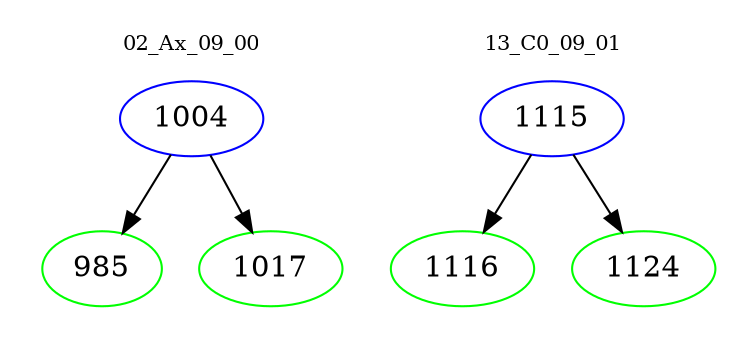 digraph{
subgraph cluster_0 {
color = white
label = "02_Ax_09_00";
fontsize=10;
T0_1004 [label="1004", color="blue"]
T0_1004 -> T0_985 [color="black"]
T0_985 [label="985", color="green"]
T0_1004 -> T0_1017 [color="black"]
T0_1017 [label="1017", color="green"]
}
subgraph cluster_1 {
color = white
label = "13_C0_09_01";
fontsize=10;
T1_1115 [label="1115", color="blue"]
T1_1115 -> T1_1116 [color="black"]
T1_1116 [label="1116", color="green"]
T1_1115 -> T1_1124 [color="black"]
T1_1124 [label="1124", color="green"]
}
}
